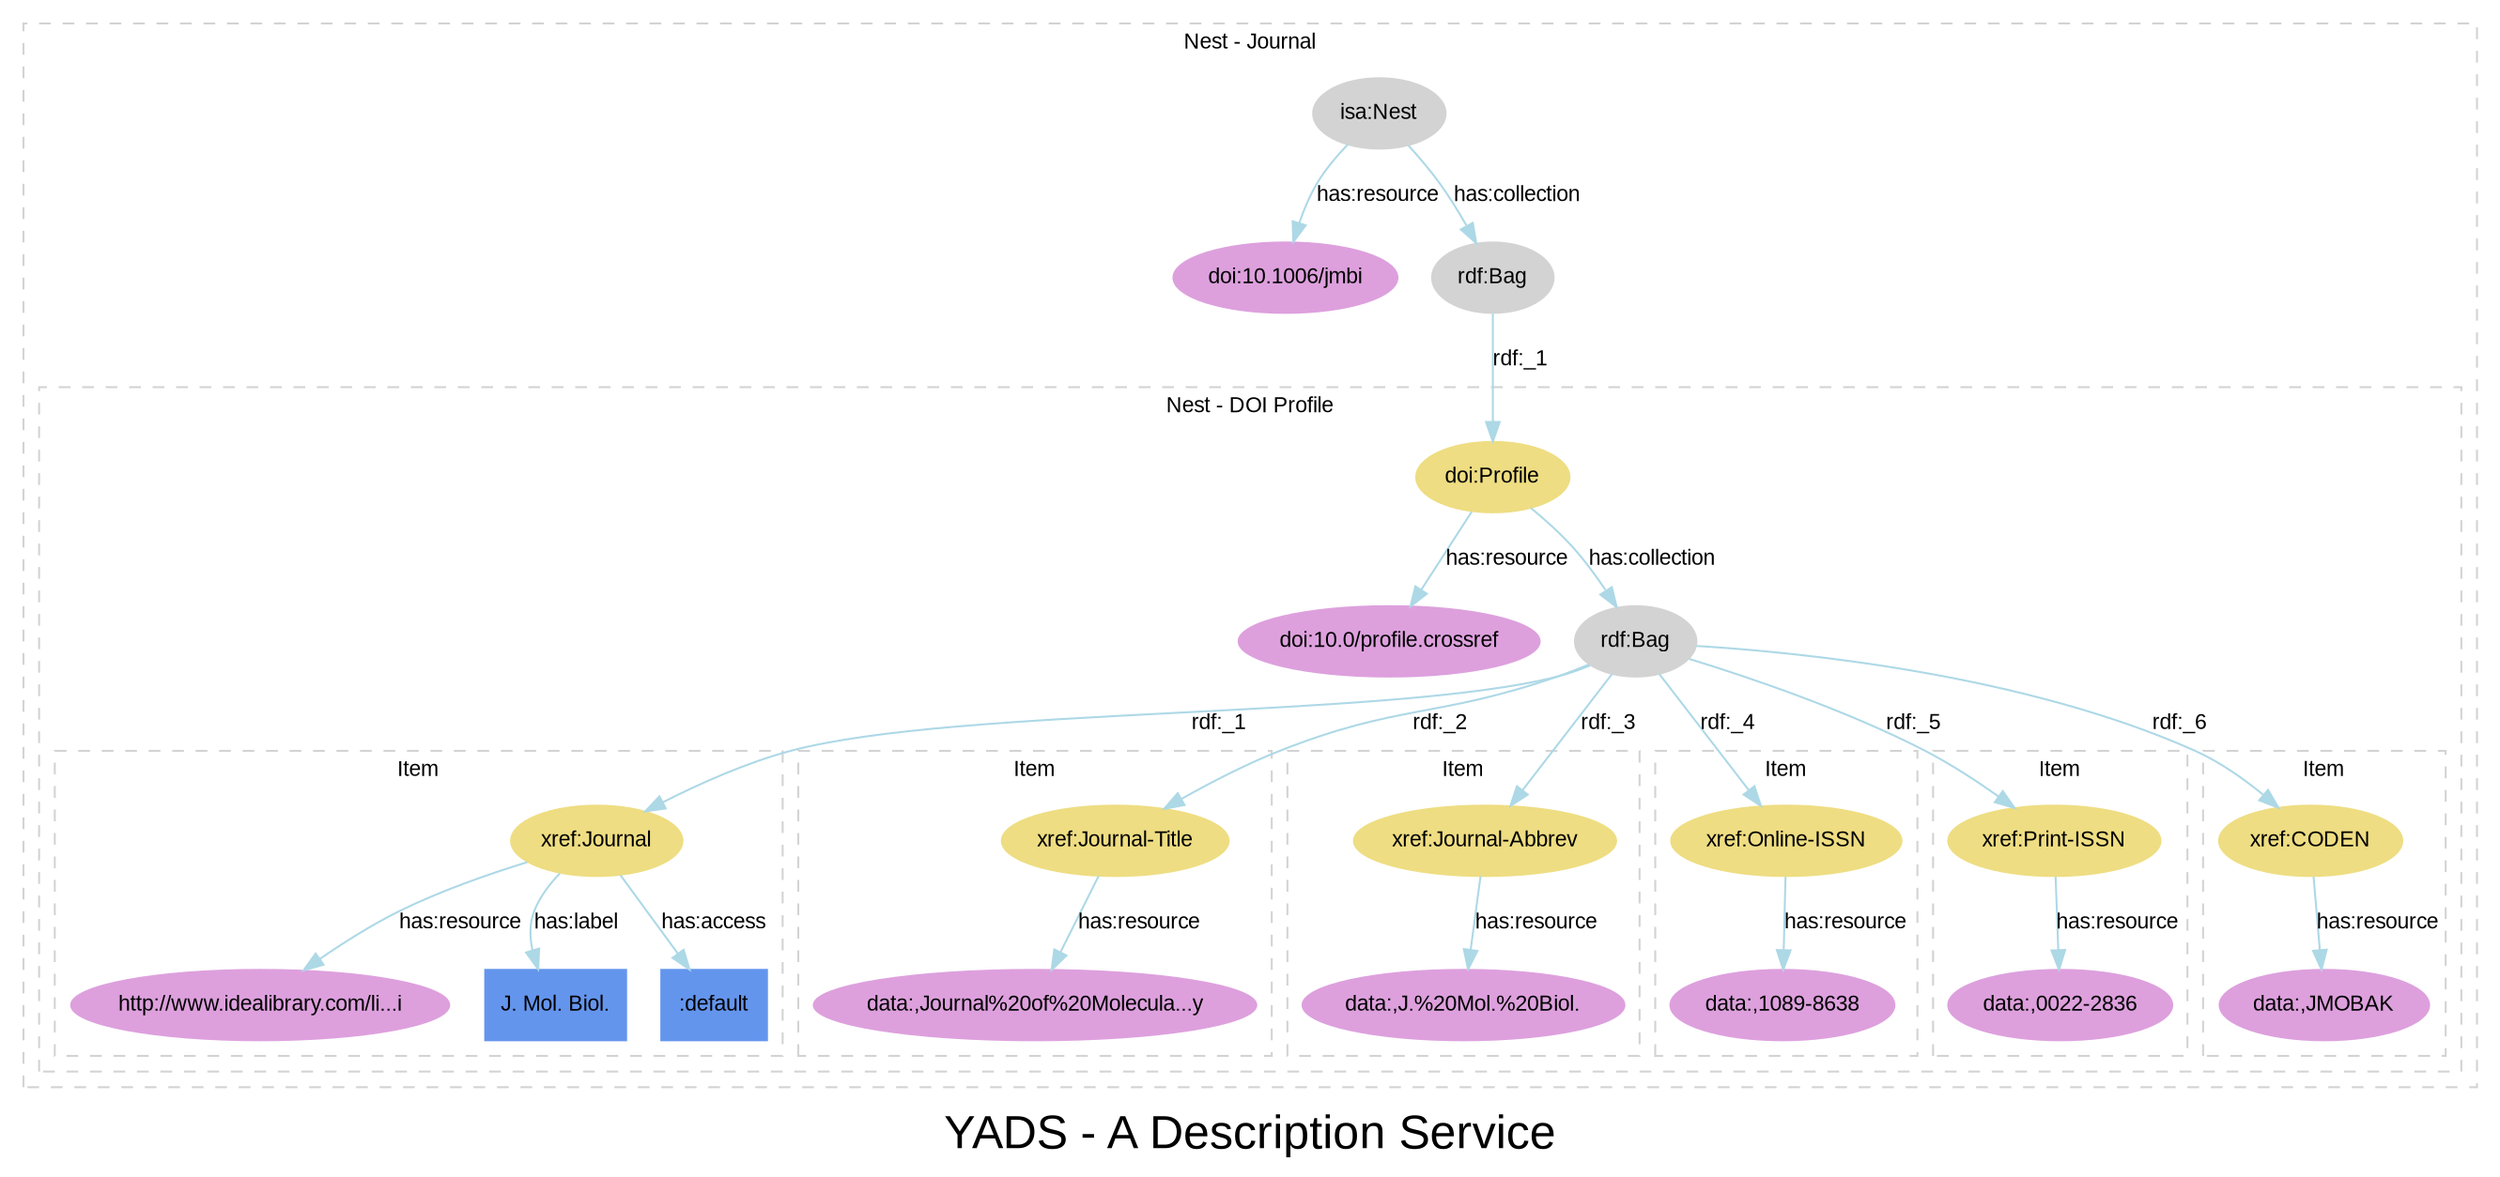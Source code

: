 
digraph yads { 



graph [

  fontname=arial, fontsize=24

  label="YADS - A Description Service"

];

node [

  fontname=arial, fontsize=11, fontcolor=black,

  style=filled, color=cornflowerblue,

];

edge [

  fontname=arial, fontsize=11, fontcolor=black,

  style=filled, color=lightblue,

];

rankdir=TB;



subgraph cluster_1 {



  style=dashed; color=lightgrey;

  fontname=arial; fontsize=11;

  fontcolor="black"; label="Nest - Journal";



  ":_1" [label="isa:Nest", color=lightgrey, URL="http://www2.elsevier.co.uk/~tony/1014/yads-schema-2002-04-03#Nest"];

  ":_1" -> "doi:10.1006/jmbi" [label="has:resource", URL="http://www2.elsevier.co.uk/~tony/1014/yads-schema-2002-04-03#resource"];

  ":_1" -> ":_2" [label="has:collection", URL="http://www2.elsevier.co.uk/~tony/1014/yads-schema-2002-04-03#collection"];

  ":_2" [label="rdf:Bag", color=lightgrey];

  "doi:10.1006/jmbi" [color=plum, URL="http://dx.doi.org/10.1006/jmbi"];

  ":_2" [label="rdf:Bag", color=lightgrey, URL="http://www.w3.org/1999/02/22-rdf-syntax-ns#Bag"];

  ":_2" -> ":_3" [label="rdf:_1", URL="http://www.w3.org/1999/02/22-rdf-syntax-ns#_1"];

":_3" [label="isa:Nest"]



subgraph cluster_3 {



  style=dashed; color=lightgrey;

  fontname=arial; fontsize=11;

  fontcolor="black"; label="Nest - DOI Profile";



  ":_3" [label="doi:Profile", color=lightgoldenrod];

  ":_3" -> "doi:10.0/profile.crossref" [label="has:resource", URL="http://www2.elsevier.co.uk/~tony/1014/yads-schema-2002-04-03#resource"];

  ":_3" -> ":_4" [label="has:collection", URL="http://www2.elsevier.co.uk/~tony/1014/yads-schema-2002-04-03#collection"];

  ":_4" [label="rdf:Bag", color=lightgrey];



  "doi:10.0/profile.crossref" [color=plum, URL="http://dx.doi.org/10.0/profile.crossref"];

  ":_4" [label="rdf:Bag", color=lightgrey, URL="http://www.w3.org/1999/02/22-rdf-syntax-ns#Bag"];

  ":_4" -> ":_5" [label="rdf:_1", URL="http://www.w3.org/1999/02/22-rdf-syntax-ns#_1"];

":_5" [label="isa:Item"]

  ":_4" -> ":_6" [label="rdf:_2", URL="http://www.w3.org/1999/02/22-rdf-syntax-ns#_2"];

":_6" [label="isa:Item"]

  ":_4" -> ":_7" [label="rdf:_3", URL="http://www.w3.org/1999/02/22-rdf-syntax-ns#_3"];

":_7" [label="isa:Item"]

  ":_4" -> ":_8" [label="rdf:_4", URL="http://www.w3.org/1999/02/22-rdf-syntax-ns#_4"];

":_8" [label="isa:Item"]

  ":_4" -> ":_9" [label="rdf:_5", URL="http://www.w3.org/1999/02/22-rdf-syntax-ns#_5"];

":_9" [label="isa:Item"]

  ":_4" -> ":_10" [label="rdf:_6", URL="http://www.w3.org/1999/02/22-rdf-syntax-ns#_6"];

":_10" [label="isa:Item"]



subgraph cluster_5 {



  style=dashed; color=lightgrey;

  fontname=arial; fontsize=11;

  fontcolor="black"; label="Item";



  ":_5" [label="xref:Journal", color=lightgoldenrod];

  ":_5" -> "http://www.idealibrary.com/li...i" [label="has:resource", URL="http://www2.elsevier.co.uk/~tony/1014/yads-schema-2002-04-03#resource"];

  ":_5" -> "node_1" [label="has:label", URL="http://www2.elsevier.co.uk/~tony/1014/yads-schema-2002-04-03#label"];



  ":_5" -> "node_3" [label="has:access", URL="http://www2.elsevier.co.uk/~tony/1014/yads-schema-2002-04-03#access"];

  "http://www.idealibrary.com/li...i" [color=plum, URL="http://www.idealibrary.com/links/toc/jmbi"];

  "node_1" [shape=box, label="J. Mol. Biol."];

  "node_3" [shape=box, label=":default"];

}



subgraph cluster_6 {



  style=dashed; color=lightgrey;

  fontname=arial; fontsize=11;

  fontcolor="black"; label="Item";



  ":_6" [label="xref:Journal-Title", color=lightgoldenrod];

  ":_6" -> "data:,Journal%20of%20Molecula...y" [label="has:resource", URL="http://www2.elsevier.co.uk/~tony/1014/yads-schema-2002-04-03#resource"];



  "data:,Journal%20of%20Molecula...y" [color=plum, URL="data:,Journal%20of%20Molecular%20Biology"];

}



subgraph cluster_7 {



  style=dashed; color=lightgrey;

  fontname=arial; fontsize=11;

  fontcolor="black"; label="Item";



  ":_7" [label="xref:Journal-Abbrev", color=lightgoldenrod];

  ":_7" -> "data:,J.%20Mol.%20Biol." [label="has:resource", URL="http://www2.elsevier.co.uk/~tony/1014/yads-schema-2002-04-03#resource"];



  "data:,J.%20Mol.%20Biol." [color=plum, URL="data:,J.%20Mol.%20Biol."];

}



subgraph cluster_8 {



  style=dashed; color=lightgrey;

  fontname=arial; fontsize=11;

  fontcolor="black"; label="Item";



  ":_8" [label="xref:Online-ISSN", color=lightgoldenrod];

  ":_8" -> "data:,1089-8638" [label="has:resource", URL="http://www2.elsevier.co.uk/~tony/1014/yads-schema-2002-04-03#resource"];



  "data:,1089-8638" [color=plum, URL="data:,1089-8638"];

}



subgraph cluster_9 {



  style=dashed; color=lightgrey;

  fontname=arial; fontsize=11;

  fontcolor="black"; label="Item";



  ":_9" [label="xref:Print-ISSN", color=lightgoldenrod];

  ":_9" -> "data:,0022-2836" [label="has:resource", URL="http://www2.elsevier.co.uk/~tony/1014/yads-schema-2002-04-03#resource"];



  "data:,0022-2836" [color=plum, URL="data:,0022-2836"];

}



subgraph cluster_10 {



  style=dashed; color=lightgrey;

  fontname=arial; fontsize=11;

  fontcolor="black"; label="Item";



  ":_10" [label="xref:CODEN", color=lightgoldenrod];

  ":_10" -> "data:,JMOBAK" [label="has:resource", URL="http://www2.elsevier.co.uk/~tony/1014/yads-schema-2002-04-03#resource"];



  "data:,JMOBAK" [color=plum, URL="data:,JMOBAK"];

}



}



}



}

